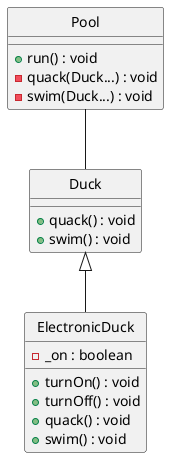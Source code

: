 @startuml
skinparam style strictuml

class Duck {
    +quack() : void
    +swim() : void
}

class ElectronicDuck extends Duck {
    -_on : boolean
    +turnOn() : void
    +turnOff() : void
    +quack() : void
    +swim() : void
}

class Pool {
    +run() : void
    -quack(Duck...) : void
    -swim(Duck...) : void
}

Pool -- Duck

@enduml
